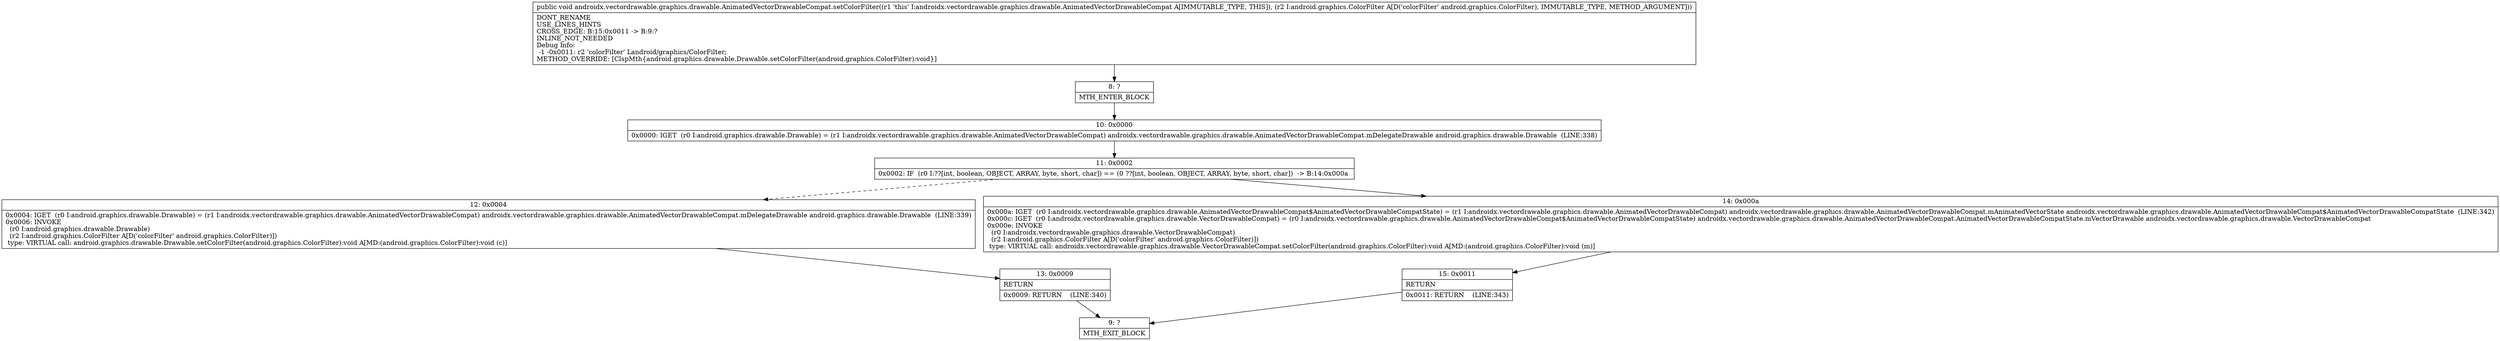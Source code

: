 digraph "CFG forandroidx.vectordrawable.graphics.drawable.AnimatedVectorDrawableCompat.setColorFilter(Landroid\/graphics\/ColorFilter;)V" {
Node_8 [shape=record,label="{8\:\ ?|MTH_ENTER_BLOCK\l}"];
Node_10 [shape=record,label="{10\:\ 0x0000|0x0000: IGET  (r0 I:android.graphics.drawable.Drawable) = (r1 I:androidx.vectordrawable.graphics.drawable.AnimatedVectorDrawableCompat) androidx.vectordrawable.graphics.drawable.AnimatedVectorDrawableCompat.mDelegateDrawable android.graphics.drawable.Drawable  (LINE:338)\l}"];
Node_11 [shape=record,label="{11\:\ 0x0002|0x0002: IF  (r0 I:??[int, boolean, OBJECT, ARRAY, byte, short, char]) == (0 ??[int, boolean, OBJECT, ARRAY, byte, short, char])  \-\> B:14:0x000a \l}"];
Node_12 [shape=record,label="{12\:\ 0x0004|0x0004: IGET  (r0 I:android.graphics.drawable.Drawable) = (r1 I:androidx.vectordrawable.graphics.drawable.AnimatedVectorDrawableCompat) androidx.vectordrawable.graphics.drawable.AnimatedVectorDrawableCompat.mDelegateDrawable android.graphics.drawable.Drawable  (LINE:339)\l0x0006: INVOKE  \l  (r0 I:android.graphics.drawable.Drawable)\l  (r2 I:android.graphics.ColorFilter A[D('colorFilter' android.graphics.ColorFilter)])\l type: VIRTUAL call: android.graphics.drawable.Drawable.setColorFilter(android.graphics.ColorFilter):void A[MD:(android.graphics.ColorFilter):void (c)]\l}"];
Node_13 [shape=record,label="{13\:\ 0x0009|RETURN\l|0x0009: RETURN    (LINE:340)\l}"];
Node_9 [shape=record,label="{9\:\ ?|MTH_EXIT_BLOCK\l}"];
Node_14 [shape=record,label="{14\:\ 0x000a|0x000a: IGET  (r0 I:androidx.vectordrawable.graphics.drawable.AnimatedVectorDrawableCompat$AnimatedVectorDrawableCompatState) = (r1 I:androidx.vectordrawable.graphics.drawable.AnimatedVectorDrawableCompat) androidx.vectordrawable.graphics.drawable.AnimatedVectorDrawableCompat.mAnimatedVectorState androidx.vectordrawable.graphics.drawable.AnimatedVectorDrawableCompat$AnimatedVectorDrawableCompatState  (LINE:342)\l0x000c: IGET  (r0 I:androidx.vectordrawable.graphics.drawable.VectorDrawableCompat) = (r0 I:androidx.vectordrawable.graphics.drawable.AnimatedVectorDrawableCompat$AnimatedVectorDrawableCompatState) androidx.vectordrawable.graphics.drawable.AnimatedVectorDrawableCompat.AnimatedVectorDrawableCompatState.mVectorDrawable androidx.vectordrawable.graphics.drawable.VectorDrawableCompat \l0x000e: INVOKE  \l  (r0 I:androidx.vectordrawable.graphics.drawable.VectorDrawableCompat)\l  (r2 I:android.graphics.ColorFilter A[D('colorFilter' android.graphics.ColorFilter)])\l type: VIRTUAL call: androidx.vectordrawable.graphics.drawable.VectorDrawableCompat.setColorFilter(android.graphics.ColorFilter):void A[MD:(android.graphics.ColorFilter):void (m)]\l}"];
Node_15 [shape=record,label="{15\:\ 0x0011|RETURN\l|0x0011: RETURN    (LINE:343)\l}"];
MethodNode[shape=record,label="{public void androidx.vectordrawable.graphics.drawable.AnimatedVectorDrawableCompat.setColorFilter((r1 'this' I:androidx.vectordrawable.graphics.drawable.AnimatedVectorDrawableCompat A[IMMUTABLE_TYPE, THIS]), (r2 I:android.graphics.ColorFilter A[D('colorFilter' android.graphics.ColorFilter), IMMUTABLE_TYPE, METHOD_ARGUMENT]))  | DONT_RENAME\lUSE_LINES_HINTS\lCROSS_EDGE: B:15:0x0011 \-\> B:9:?\lINLINE_NOT_NEEDED\lDebug Info:\l  \-1 \-0x0011: r2 'colorFilter' Landroid\/graphics\/ColorFilter;\lMETHOD_OVERRIDE: [ClspMth\{android.graphics.drawable.Drawable.setColorFilter(android.graphics.ColorFilter):void\}]\l}"];
MethodNode -> Node_8;Node_8 -> Node_10;
Node_10 -> Node_11;
Node_11 -> Node_12[style=dashed];
Node_11 -> Node_14;
Node_12 -> Node_13;
Node_13 -> Node_9;
Node_14 -> Node_15;
Node_15 -> Node_9;
}

